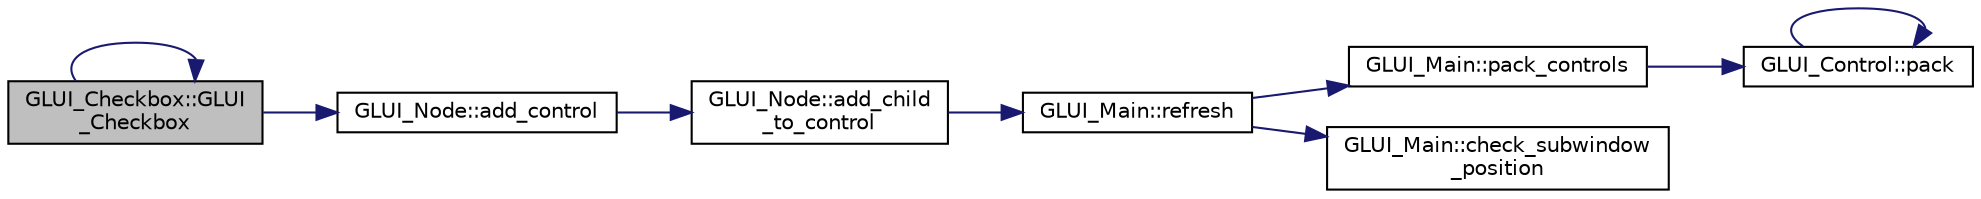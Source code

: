 digraph "GLUI_Checkbox::GLUI_Checkbox"
{
  edge [fontname="Helvetica",fontsize="10",labelfontname="Helvetica",labelfontsize="10"];
  node [fontname="Helvetica",fontsize="10",shape=record];
  rankdir="LR";
  Node1 [label="GLUI_Checkbox::GLUI\l_Checkbox",height=0.2,width=0.4,color="black", fillcolor="grey75", style="filled", fontcolor="black"];
  Node1 -> Node1 [color="midnightblue",fontsize="10",style="solid"];
  Node1 -> Node2 [color="midnightblue",fontsize="10",style="solid"];
  Node2 [label="GLUI_Node::add_control",height=0.2,width=0.4,color="black", fillcolor="white", style="filled",URL="$class_g_l_u_i___node.html#afa7031b826994d524f219ea5016c113c"];
  Node2 -> Node3 [color="midnightblue",fontsize="10",style="solid"];
  Node3 [label="GLUI_Node::add_child\l_to_control",height=0.2,width=0.4,color="black", fillcolor="white", style="filled",URL="$class_g_l_u_i___node.html#a52432c3a1f3783b5f47aa3ab3dae4435"];
  Node3 -> Node4 [color="midnightblue",fontsize="10",style="solid"];
  Node4 [label="GLUI_Main::refresh",height=0.2,width=0.4,color="black", fillcolor="white", style="filled",URL="$class_g_l_u_i___main.html#acd1e25e989f0f1820c496d4b8b9ee422"];
  Node4 -> Node5 [color="midnightblue",fontsize="10",style="solid"];
  Node5 [label="GLUI_Main::pack_controls",height=0.2,width=0.4,color="black", fillcolor="white", style="filled",URL="$class_g_l_u_i___main.html#aa3c49dcfbc912870344e9265354ad53a"];
  Node5 -> Node6 [color="midnightblue",fontsize="10",style="solid"];
  Node6 [label="GLUI_Control::pack",height=0.2,width=0.4,color="black", fillcolor="white", style="filled",URL="$class_g_l_u_i___control.html#a55b244224a7446e7254a9d3b468d4925"];
  Node6 -> Node6 [color="midnightblue",fontsize="10",style="solid"];
  Node4 -> Node7 [color="midnightblue",fontsize="10",style="solid"];
  Node7 [label="GLUI_Main::check_subwindow\l_position",height=0.2,width=0.4,color="black", fillcolor="white", style="filled",URL="$class_g_l_u_i___main.html#a8ca1f714c14dade8e6274112c69e5863"];
}
